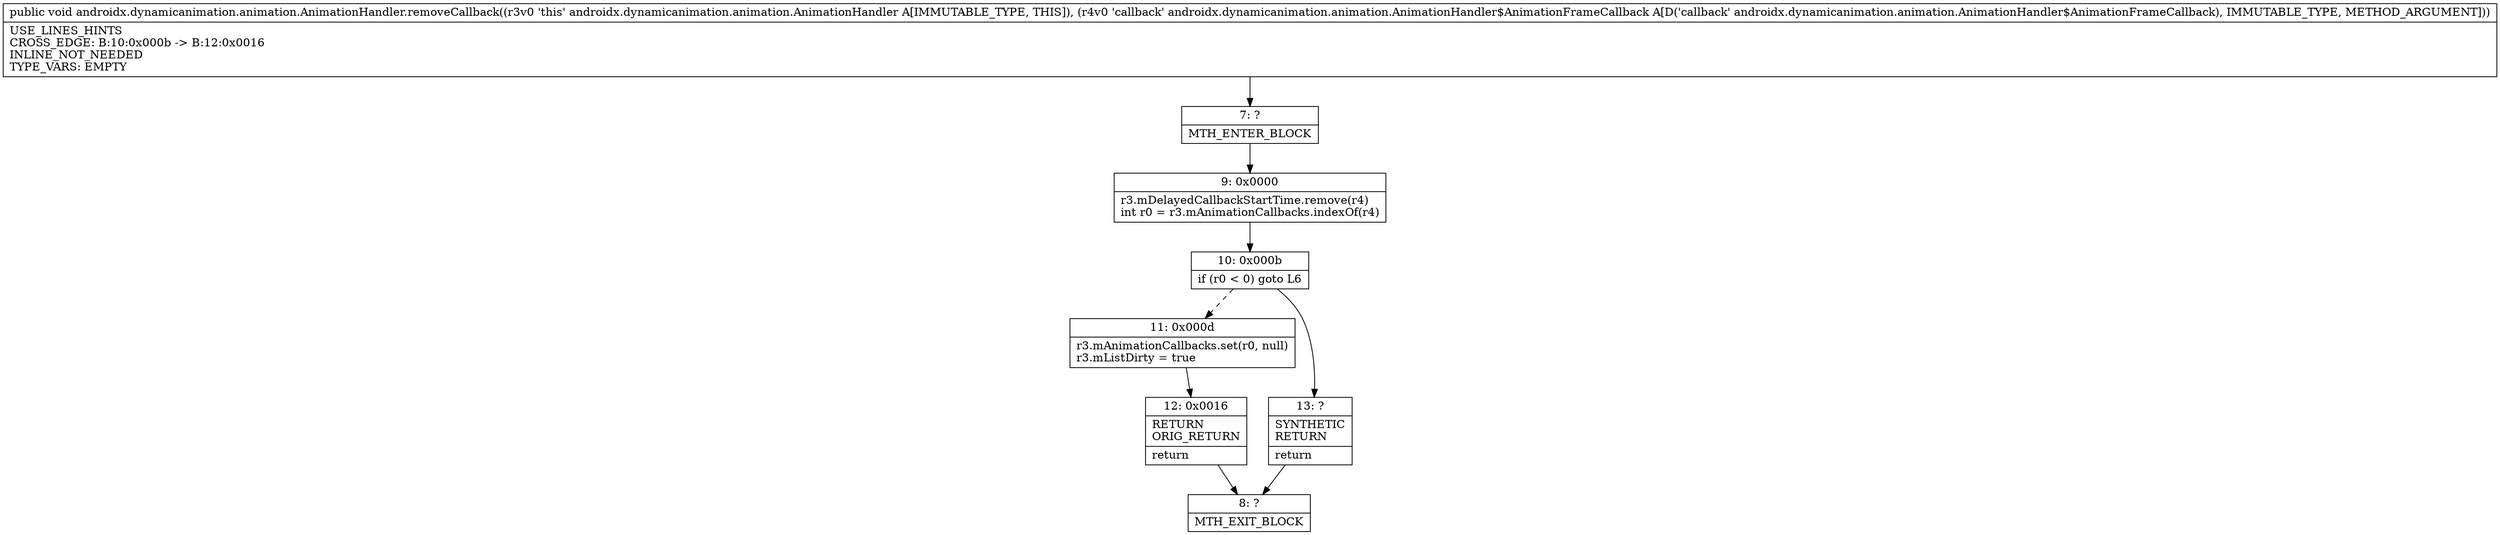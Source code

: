 digraph "CFG forandroidx.dynamicanimation.animation.AnimationHandler.removeCallback(Landroidx\/dynamicanimation\/animation\/AnimationHandler$AnimationFrameCallback;)V" {
Node_7 [shape=record,label="{7\:\ ?|MTH_ENTER_BLOCK\l}"];
Node_9 [shape=record,label="{9\:\ 0x0000|r3.mDelayedCallbackStartTime.remove(r4)\lint r0 = r3.mAnimationCallbacks.indexOf(r4)\l}"];
Node_10 [shape=record,label="{10\:\ 0x000b|if (r0 \< 0) goto L6\l}"];
Node_11 [shape=record,label="{11\:\ 0x000d|r3.mAnimationCallbacks.set(r0, null)\lr3.mListDirty = true\l}"];
Node_12 [shape=record,label="{12\:\ 0x0016|RETURN\lORIG_RETURN\l|return\l}"];
Node_8 [shape=record,label="{8\:\ ?|MTH_EXIT_BLOCK\l}"];
Node_13 [shape=record,label="{13\:\ ?|SYNTHETIC\lRETURN\l|return\l}"];
MethodNode[shape=record,label="{public void androidx.dynamicanimation.animation.AnimationHandler.removeCallback((r3v0 'this' androidx.dynamicanimation.animation.AnimationHandler A[IMMUTABLE_TYPE, THIS]), (r4v0 'callback' androidx.dynamicanimation.animation.AnimationHandler$AnimationFrameCallback A[D('callback' androidx.dynamicanimation.animation.AnimationHandler$AnimationFrameCallback), IMMUTABLE_TYPE, METHOD_ARGUMENT]))  | USE_LINES_HINTS\lCROSS_EDGE: B:10:0x000b \-\> B:12:0x0016\lINLINE_NOT_NEEDED\lTYPE_VARS: EMPTY\l}"];
MethodNode -> Node_7;Node_7 -> Node_9;
Node_9 -> Node_10;
Node_10 -> Node_11[style=dashed];
Node_10 -> Node_13;
Node_11 -> Node_12;
Node_12 -> Node_8;
Node_13 -> Node_8;
}


